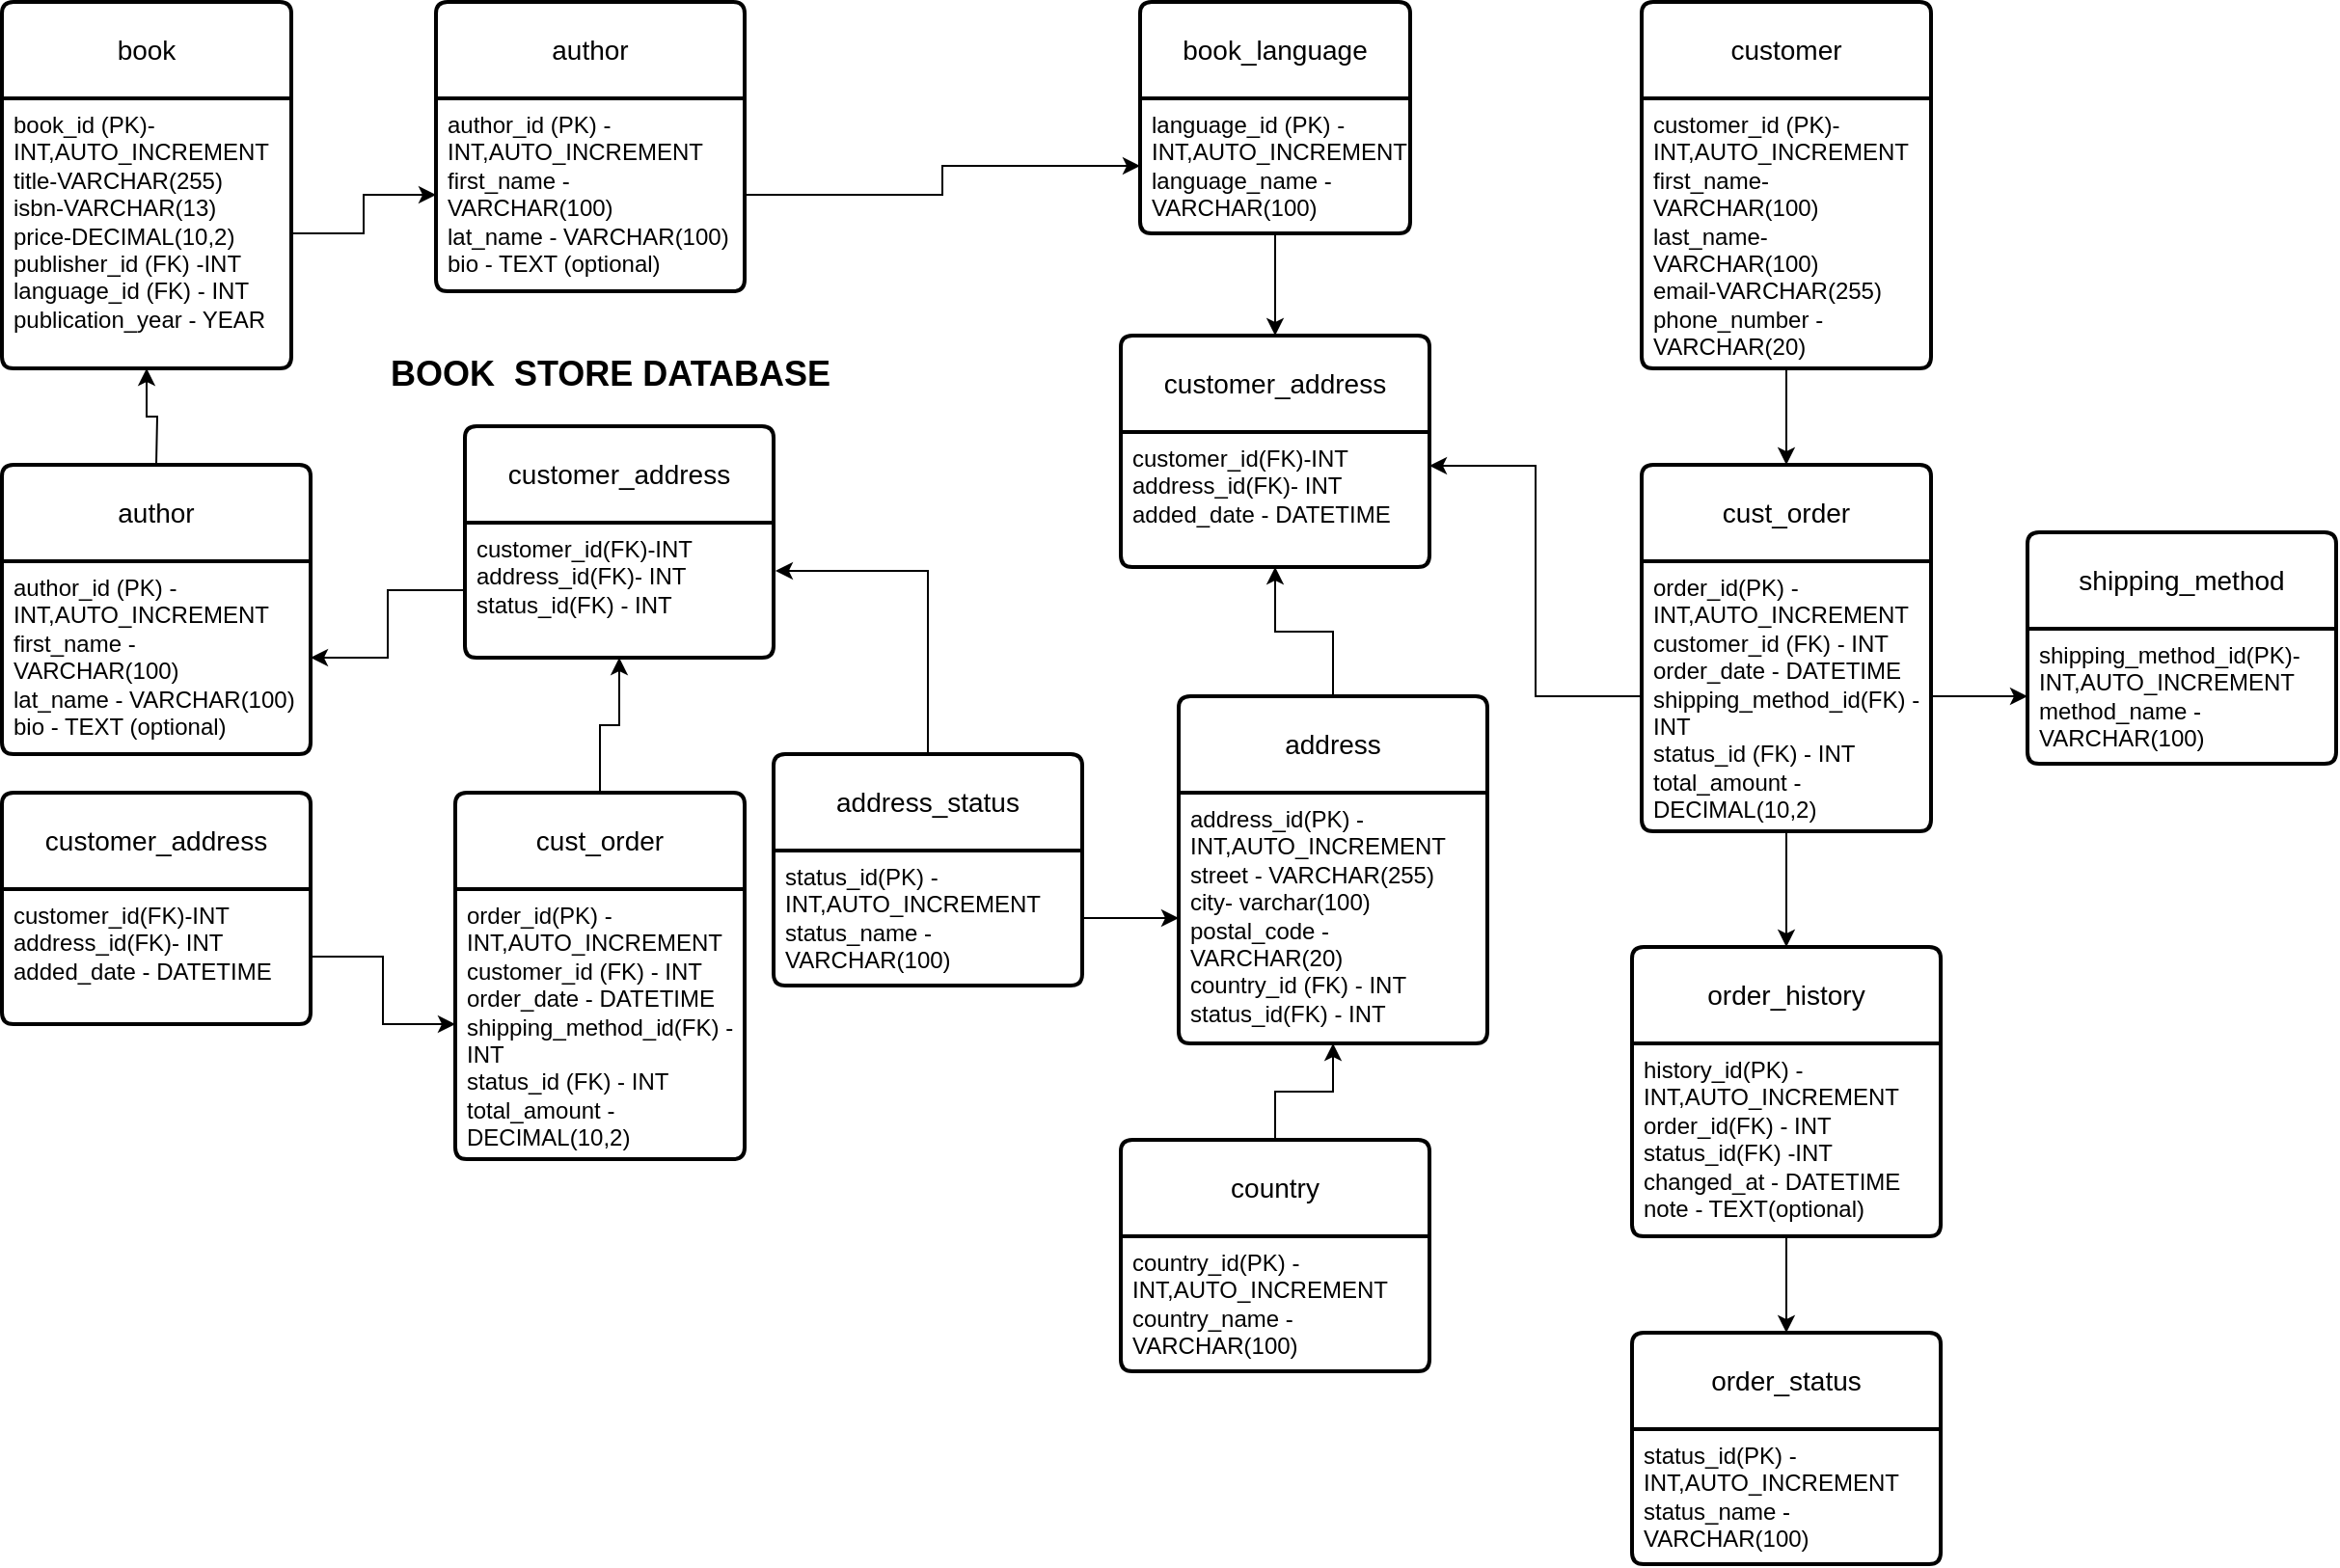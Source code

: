 <mxfile version="26.2.12">
  <diagram name="Page-1" id="zcGo8ZKz6vd4txAli94Q">
    <mxGraphModel grid="1" page="1" gridSize="10" guides="1" tooltips="1" connect="1" arrows="1" fold="1" pageScale="1" pageWidth="850" pageHeight="1100" math="0" shadow="0">
      <root>
        <mxCell id="0" />
        <mxCell id="1" parent="0" />
        <mxCell id="oled7UmUhslEgD_XcxZ6-2" value="book" style="swimlane;childLayout=stackLayout;horizontal=1;startSize=50;horizontalStack=0;rounded=1;fontSize=14;fontStyle=0;strokeWidth=2;resizeParent=0;resizeLast=1;shadow=0;dashed=0;align=center;arcSize=4;whiteSpace=wrap;html=1;" vertex="1" parent="1">
          <mxGeometry x="40" y="40" width="150" height="190" as="geometry" />
        </mxCell>
        <mxCell id="oled7UmUhslEgD_XcxZ6-3" value="book_id (PK)-INT,AUTO_INCREMENT&lt;div&gt;title-VARCHAR(255)&lt;/div&gt;&lt;div&gt;isbn-VARCHAR(13)&lt;/div&gt;&lt;div&gt;price-DECIMAL(10,2)&lt;/div&gt;&lt;div&gt;publisher_id (FK) -INT&lt;/div&gt;&lt;div&gt;language_id (FK) - INT&lt;/div&gt;&lt;div&gt;publication_year - YEAR&lt;/div&gt;" style="align=left;strokeColor=none;fillColor=none;spacingLeft=4;spacingRight=4;fontSize=12;verticalAlign=top;resizable=0;rotatable=0;part=1;html=1;whiteSpace=wrap;" vertex="1" parent="oled7UmUhslEgD_XcxZ6-2">
          <mxGeometry y="50" width="150" height="140" as="geometry" />
        </mxCell>
        <mxCell id="oled7UmUhslEgD_XcxZ6-5" value="author" style="swimlane;childLayout=stackLayout;horizontal=1;startSize=50;horizontalStack=0;rounded=1;fontSize=14;fontStyle=0;strokeWidth=2;resizeParent=0;resizeLast=1;shadow=0;dashed=0;align=center;arcSize=4;whiteSpace=wrap;html=1;" vertex="1" parent="1">
          <mxGeometry x="265" y="40" width="160" height="150" as="geometry" />
        </mxCell>
        <mxCell id="oled7UmUhslEgD_XcxZ6-6" value="author_id (PK) - INT,AUTO_INCREMENT&lt;div&gt;first_name - VARCHAR(100)&lt;/div&gt;&lt;div&gt;lat_name - VARCHAR(100)&lt;/div&gt;&lt;div&gt;bio - TEXT (optional)&lt;/div&gt;" style="align=left;strokeColor=none;fillColor=none;spacingLeft=4;spacingRight=4;fontSize=12;verticalAlign=top;resizable=0;rotatable=0;part=1;html=1;whiteSpace=wrap;" vertex="1" parent="oled7UmUhslEgD_XcxZ6-5">
          <mxGeometry y="50" width="160" height="100" as="geometry" />
        </mxCell>
        <mxCell id="oled7UmUhslEgD_XcxZ6-11" value="book_language" style="swimlane;childLayout=stackLayout;horizontal=1;startSize=50;horizontalStack=0;rounded=1;fontSize=14;fontStyle=0;strokeWidth=2;resizeParent=0;resizeLast=1;shadow=0;dashed=0;align=center;arcSize=4;whiteSpace=wrap;html=1;" vertex="1" parent="1">
          <mxGeometry x="630" y="40" width="140" height="120" as="geometry" />
        </mxCell>
        <mxCell id="oled7UmUhslEgD_XcxZ6-12" value="language_id (PK) - INT,AUTO_INCREMENT&lt;div&gt;language_name - VARCHAR(100)&lt;/div&gt;" style="align=left;strokeColor=none;fillColor=none;spacingLeft=4;spacingRight=4;fontSize=12;verticalAlign=top;resizable=0;rotatable=0;part=1;html=1;whiteSpace=wrap;" vertex="1" parent="oled7UmUhslEgD_XcxZ6-11">
          <mxGeometry y="50" width="140" height="70" as="geometry" />
        </mxCell>
        <mxCell id="oled7UmUhslEgD_XcxZ6-17" value="customer" style="swimlane;childLayout=stackLayout;horizontal=1;startSize=50;horizontalStack=0;rounded=1;fontSize=14;fontStyle=0;strokeWidth=2;resizeParent=0;resizeLast=1;shadow=0;dashed=0;align=center;arcSize=4;whiteSpace=wrap;html=1;" vertex="1" parent="1">
          <mxGeometry x="890" y="40" width="150" height="190" as="geometry" />
        </mxCell>
        <mxCell id="oled7UmUhslEgD_XcxZ6-18" value="customer_id (PK)-INT,AUTO_INCREMENT&lt;div&gt;first_name-VARCHAR(100)&lt;/div&gt;&lt;div&gt;last_name-VARCHAR(100)&lt;/div&gt;&lt;div&gt;email-VARCHAR(255)&lt;/div&gt;&lt;div&gt;phone_number - VARCHAR(20)&lt;/div&gt;" style="align=left;strokeColor=none;fillColor=none;spacingLeft=4;spacingRight=4;fontSize=12;verticalAlign=top;resizable=0;rotatable=0;part=1;html=1;whiteSpace=wrap;" vertex="1" parent="oled7UmUhslEgD_XcxZ6-17">
          <mxGeometry y="50" width="150" height="140" as="geometry" />
        </mxCell>
        <mxCell id="7qd3vkHu0DefnyJ5vtt9-50" value="" style="edgeStyle=orthogonalEdgeStyle;rounded=0;orthogonalLoop=1;jettySize=auto;html=1;" edge="1" parent="1" source="oled7UmUhslEgD_XcxZ6-29" target="oled7UmUhslEgD_XcxZ6-77">
          <mxGeometry relative="1" as="geometry" />
        </mxCell>
        <mxCell id="oled7UmUhslEgD_XcxZ6-29" value="address" style="swimlane;childLayout=stackLayout;horizontal=1;startSize=50;horizontalStack=0;rounded=1;fontSize=14;fontStyle=0;strokeWidth=2;resizeParent=0;resizeLast=1;shadow=0;dashed=0;align=center;arcSize=4;whiteSpace=wrap;html=1;" vertex="1" parent="1">
          <mxGeometry x="650" y="400" width="160" height="180" as="geometry" />
        </mxCell>
        <mxCell id="oled7UmUhslEgD_XcxZ6-30" value="address_id(PK) -INT,AUTO_INCREMENT&lt;div&gt;street - VARCHAR(255)&lt;/div&gt;&lt;div&gt;city- varchar(100)&lt;/div&gt;&lt;div&gt;postal_code - VARCHAR(20)&lt;/div&gt;&lt;div&gt;country_id (FK) - INT&lt;/div&gt;&lt;div&gt;status_id(FK) - INT&lt;/div&gt;" style="align=left;strokeColor=none;fillColor=none;spacingLeft=4;spacingRight=4;fontSize=12;verticalAlign=top;resizable=0;rotatable=0;part=1;html=1;whiteSpace=wrap;" vertex="1" parent="oled7UmUhslEgD_XcxZ6-29">
          <mxGeometry y="50" width="160" height="130" as="geometry" />
        </mxCell>
        <mxCell id="oled7UmUhslEgD_XcxZ6-33" value="customer_address" style="swimlane;childLayout=stackLayout;horizontal=1;startSize=50;horizontalStack=0;rounded=1;fontSize=14;fontStyle=0;strokeWidth=2;resizeParent=0;resizeLast=1;shadow=0;dashed=0;align=center;arcSize=4;whiteSpace=wrap;html=1;" vertex="1" parent="1">
          <mxGeometry x="280" y="260" width="160" height="120" as="geometry" />
        </mxCell>
        <mxCell id="oled7UmUhslEgD_XcxZ6-34" value="customer_id(FK)-INT&lt;div&gt;address_id(FK)- INT&lt;/div&gt;&lt;div&gt;status_id(FK) - INT&lt;/div&gt;" style="align=left;strokeColor=none;fillColor=none;spacingLeft=4;spacingRight=4;fontSize=12;verticalAlign=top;resizable=0;rotatable=0;part=1;html=1;whiteSpace=wrap;" vertex="1" parent="oled7UmUhslEgD_XcxZ6-33">
          <mxGeometry y="50" width="160" height="70" as="geometry" />
        </mxCell>
        <mxCell id="7qd3vkHu0DefnyJ5vtt9-59" value="" style="edgeStyle=orthogonalEdgeStyle;rounded=0;orthogonalLoop=1;jettySize=auto;html=1;" edge="1" parent="1" source="oled7UmUhslEgD_XcxZ6-35" target="oled7UmUhslEgD_XcxZ6-30">
          <mxGeometry relative="1" as="geometry" />
        </mxCell>
        <mxCell id="oled7UmUhslEgD_XcxZ6-35" value="country" style="swimlane;childLayout=stackLayout;horizontal=1;startSize=50;horizontalStack=0;rounded=1;fontSize=14;fontStyle=0;strokeWidth=2;resizeParent=0;resizeLast=1;shadow=0;dashed=0;align=center;arcSize=4;whiteSpace=wrap;html=1;" vertex="1" parent="1">
          <mxGeometry x="620" y="630" width="160" height="120" as="geometry" />
        </mxCell>
        <mxCell id="oled7UmUhslEgD_XcxZ6-36" value="country_id(PK) - INT,AUTO_INCREMENT&lt;div&gt;country_name - VARCHAR(100)&lt;/div&gt;&lt;div&gt;&lt;br&gt;&lt;/div&gt;" style="align=left;strokeColor=none;fillColor=none;spacingLeft=4;spacingRight=4;fontSize=12;verticalAlign=top;resizable=0;rotatable=0;part=1;html=1;whiteSpace=wrap;" vertex="1" parent="oled7UmUhslEgD_XcxZ6-35">
          <mxGeometry y="50" width="160" height="70" as="geometry" />
        </mxCell>
        <mxCell id="oled7UmUhslEgD_XcxZ6-43" value="order_history" style="swimlane;childLayout=stackLayout;horizontal=1;startSize=50;horizontalStack=0;rounded=1;fontSize=14;fontStyle=0;strokeWidth=2;resizeParent=0;resizeLast=1;shadow=0;dashed=0;align=center;arcSize=4;whiteSpace=wrap;html=1;" vertex="1" parent="1">
          <mxGeometry x="885" y="530" width="160" height="150" as="geometry" />
        </mxCell>
        <mxCell id="oled7UmUhslEgD_XcxZ6-44" value="history_id(PK) - INT,AUTO_INCREMENT&lt;div&gt;order_id(FK) - INT&lt;/div&gt;&lt;div&gt;status_id(FK) -INT&lt;/div&gt;&lt;div&gt;changed_at - DATETIME&lt;/div&gt;&lt;div&gt;note - TEXT(optional)&lt;/div&gt;" style="align=left;strokeColor=none;fillColor=none;spacingLeft=4;spacingRight=4;fontSize=12;verticalAlign=top;resizable=0;rotatable=0;part=1;html=1;whiteSpace=wrap;" vertex="1" parent="oled7UmUhslEgD_XcxZ6-43">
          <mxGeometry y="50" width="160" height="100" as="geometry" />
        </mxCell>
        <mxCell id="oled7UmUhslEgD_XcxZ6-45" value="order_status" style="swimlane;childLayout=stackLayout;horizontal=1;startSize=50;horizontalStack=0;rounded=1;fontSize=14;fontStyle=0;strokeWidth=2;resizeParent=0;resizeLast=1;shadow=0;dashed=0;align=center;arcSize=4;whiteSpace=wrap;html=1;" vertex="1" parent="1">
          <mxGeometry x="885" y="730" width="160" height="120" as="geometry" />
        </mxCell>
        <mxCell id="oled7UmUhslEgD_XcxZ6-46" value="status_id(PK) - INT,AUTO_INCREMENT&lt;div&gt;status_name - VARCHAR(100)&lt;/div&gt;" style="align=left;strokeColor=none;fillColor=none;spacingLeft=4;spacingRight=4;fontSize=12;verticalAlign=top;resizable=0;rotatable=0;part=1;html=1;whiteSpace=wrap;" vertex="1" parent="oled7UmUhslEgD_XcxZ6-45">
          <mxGeometry y="50" width="160" height="70" as="geometry" />
        </mxCell>
        <mxCell id="oled7UmUhslEgD_XcxZ6-74" value="cust_order" style="swimlane;childLayout=stackLayout;horizontal=1;startSize=50;horizontalStack=0;rounded=1;fontSize=14;fontStyle=0;strokeWidth=2;resizeParent=0;resizeLast=1;shadow=0;dashed=0;align=center;arcSize=4;whiteSpace=wrap;html=1;" vertex="1" parent="1">
          <mxGeometry x="890" y="280" width="150" height="190" as="geometry" />
        </mxCell>
        <mxCell id="oled7UmUhslEgD_XcxZ6-75" value="order_id(PK) - INT,AUTO_INCREMENT&lt;div&gt;customer_id (FK) - INT&lt;/div&gt;&lt;div&gt;order_date - DATETIME&lt;/div&gt;&lt;div&gt;shipping_method_id(FK) -INT&lt;/div&gt;&lt;div&gt;status_id (FK) - INT&lt;/div&gt;&lt;div&gt;total_amount - DECIMAL(10,2)&lt;/div&gt;" style="align=left;strokeColor=none;fillColor=none;spacingLeft=4;spacingRight=4;fontSize=12;verticalAlign=top;resizable=0;rotatable=0;part=1;html=1;whiteSpace=wrap;" vertex="1" parent="oled7UmUhslEgD_XcxZ6-74">
          <mxGeometry y="50" width="150" height="140" as="geometry" />
        </mxCell>
        <mxCell id="oled7UmUhslEgD_XcxZ6-76" value="customer_address" style="swimlane;childLayout=stackLayout;horizontal=1;startSize=50;horizontalStack=0;rounded=1;fontSize=14;fontStyle=0;strokeWidth=2;resizeParent=0;resizeLast=1;shadow=0;dashed=0;align=center;arcSize=4;whiteSpace=wrap;html=1;" vertex="1" parent="1">
          <mxGeometry x="620" y="213" width="160" height="120" as="geometry" />
        </mxCell>
        <mxCell id="oled7UmUhslEgD_XcxZ6-77" value="customer_id(FK)-INT&lt;div&gt;address_id(FK)- INT&lt;/div&gt;&lt;div&gt;added_date - DATETIME&lt;/div&gt;" style="align=left;strokeColor=none;fillColor=none;spacingLeft=4;spacingRight=4;fontSize=12;verticalAlign=top;resizable=0;rotatable=0;part=1;html=1;whiteSpace=wrap;" vertex="1" parent="oled7UmUhslEgD_XcxZ6-76">
          <mxGeometry y="50" width="160" height="70" as="geometry" />
        </mxCell>
        <mxCell id="oled7UmUhslEgD_XcxZ6-78" value="author" style="swimlane;childLayout=stackLayout;horizontal=1;startSize=50;horizontalStack=0;rounded=1;fontSize=14;fontStyle=0;strokeWidth=2;resizeParent=0;resizeLast=1;shadow=0;dashed=0;align=center;arcSize=4;whiteSpace=wrap;html=1;" vertex="1" parent="1">
          <mxGeometry x="40" y="280" width="160" height="150" as="geometry" />
        </mxCell>
        <mxCell id="oled7UmUhslEgD_XcxZ6-79" value="author_id (PK) - INT,AUTO_INCREMENT&lt;div&gt;first_name - VARCHAR(100)&lt;/div&gt;&lt;div&gt;lat_name - VARCHAR(100)&lt;/div&gt;&lt;div&gt;bio - TEXT (optional)&lt;/div&gt;" style="align=left;strokeColor=none;fillColor=none;spacingLeft=4;spacingRight=4;fontSize=12;verticalAlign=top;resizable=0;rotatable=0;part=1;html=1;whiteSpace=wrap;" vertex="1" parent="oled7UmUhslEgD_XcxZ6-78">
          <mxGeometry y="50" width="160" height="100" as="geometry" />
        </mxCell>
        <mxCell id="7qd3vkHu0DefnyJ5vtt9-20" value="" style="edgeStyle=orthogonalEdgeStyle;rounded=0;orthogonalLoop=1;jettySize=auto;html=1;" edge="1" parent="1" target="oled7UmUhslEgD_XcxZ6-3">
          <mxGeometry relative="1" as="geometry">
            <mxPoint x="120" y="280" as="sourcePoint" />
          </mxGeometry>
        </mxCell>
        <mxCell id="7qd3vkHu0DefnyJ5vtt9-26" value="customer_address" style="swimlane;childLayout=stackLayout;horizontal=1;startSize=50;horizontalStack=0;rounded=1;fontSize=14;fontStyle=0;strokeWidth=2;resizeParent=0;resizeLast=1;shadow=0;dashed=0;align=center;arcSize=4;whiteSpace=wrap;html=1;" vertex="1" parent="1">
          <mxGeometry x="40" y="450" width="160" height="120" as="geometry" />
        </mxCell>
        <mxCell id="7qd3vkHu0DefnyJ5vtt9-27" value="customer_id(FK)-INT&lt;div&gt;address_id(FK)- INT&lt;/div&gt;&lt;div&gt;added_date - DATETIME&lt;/div&gt;" style="align=left;strokeColor=none;fillColor=none;spacingLeft=4;spacingRight=4;fontSize=12;verticalAlign=top;resizable=0;rotatable=0;part=1;html=1;whiteSpace=wrap;" vertex="1" parent="7qd3vkHu0DefnyJ5vtt9-26">
          <mxGeometry y="50" width="160" height="70" as="geometry" />
        </mxCell>
        <mxCell id="7qd3vkHu0DefnyJ5vtt9-49" value="" style="edgeStyle=orthogonalEdgeStyle;rounded=0;orthogonalLoop=1;jettySize=auto;html=1;" edge="1" parent="1" source="7qd3vkHu0DefnyJ5vtt9-28" target="oled7UmUhslEgD_XcxZ6-34">
          <mxGeometry relative="1" as="geometry" />
        </mxCell>
        <mxCell id="7qd3vkHu0DefnyJ5vtt9-28" value="cust_order" style="swimlane;childLayout=stackLayout;horizontal=1;startSize=50;horizontalStack=0;rounded=1;fontSize=14;fontStyle=0;strokeWidth=2;resizeParent=0;resizeLast=1;shadow=0;dashed=0;align=center;arcSize=4;whiteSpace=wrap;html=1;" vertex="1" parent="1">
          <mxGeometry x="275" y="450" width="150" height="190" as="geometry" />
        </mxCell>
        <mxCell id="7qd3vkHu0DefnyJ5vtt9-29" value="order_id(PK) - INT,AUTO_INCREMENT&lt;div&gt;customer_id (FK) - INT&lt;/div&gt;&lt;div&gt;order_date - DATETIME&lt;/div&gt;&lt;div&gt;shipping_method_id(FK) -INT&lt;/div&gt;&lt;div&gt;status_id (FK) - INT&lt;/div&gt;&lt;div&gt;total_amount - DECIMAL(10,2)&lt;/div&gt;" style="align=left;strokeColor=none;fillColor=none;spacingLeft=4;spacingRight=4;fontSize=12;verticalAlign=top;resizable=0;rotatable=0;part=1;html=1;whiteSpace=wrap;" vertex="1" parent="7qd3vkHu0DefnyJ5vtt9-28">
          <mxGeometry y="50" width="150" height="140" as="geometry" />
        </mxCell>
        <mxCell id="7qd3vkHu0DefnyJ5vtt9-34" value="&lt;font style=&quot;font-size: 18px;&quot;&gt;&lt;b style=&quot;&quot;&gt;BOOK&amp;nbsp; STORE DATABASE&lt;/b&gt;&lt;/font&gt;" style="text;html=1;align=center;verticalAlign=middle;resizable=0;points=[];autosize=1;strokeColor=none;fillColor=none;" vertex="1" parent="1">
          <mxGeometry x="230" y="213" width="250" height="40" as="geometry" />
        </mxCell>
        <mxCell id="7qd3vkHu0DefnyJ5vtt9-39" value="" style="edgeStyle=orthogonalEdgeStyle;rounded=0;orthogonalLoop=1;jettySize=auto;html=1;" edge="1" parent="1" source="oled7UmUhslEgD_XcxZ6-6" target="oled7UmUhslEgD_XcxZ6-12">
          <mxGeometry relative="1" as="geometry" />
        </mxCell>
        <mxCell id="7qd3vkHu0DefnyJ5vtt9-40" value="" style="edgeStyle=orthogonalEdgeStyle;rounded=0;orthogonalLoop=1;jettySize=auto;html=1;" edge="1" parent="1" source="oled7UmUhslEgD_XcxZ6-3" target="oled7UmUhslEgD_XcxZ6-6">
          <mxGeometry relative="1" as="geometry" />
        </mxCell>
        <mxCell id="7qd3vkHu0DefnyJ5vtt9-45" value="" style="edgeStyle=orthogonalEdgeStyle;rounded=0;orthogonalLoop=1;jettySize=auto;html=1;" edge="1" parent="1" source="oled7UmUhslEgD_XcxZ6-12" target="oled7UmUhslEgD_XcxZ6-76">
          <mxGeometry relative="1" as="geometry" />
        </mxCell>
        <mxCell id="7qd3vkHu0DefnyJ5vtt9-46" value="" style="edgeStyle=orthogonalEdgeStyle;rounded=0;orthogonalLoop=1;jettySize=auto;html=1;" edge="1" parent="1" source="7qd3vkHu0DefnyJ5vtt9-27" target="7qd3vkHu0DefnyJ5vtt9-29">
          <mxGeometry relative="1" as="geometry" />
        </mxCell>
        <mxCell id="7qd3vkHu0DefnyJ5vtt9-48" value="" style="edgeStyle=orthogonalEdgeStyle;rounded=0;orthogonalLoop=1;jettySize=auto;html=1;" edge="1" parent="1" source="oled7UmUhslEgD_XcxZ6-34" target="oled7UmUhslEgD_XcxZ6-79">
          <mxGeometry relative="1" as="geometry" />
        </mxCell>
        <mxCell id="7qd3vkHu0DefnyJ5vtt9-54" value="" style="edgeStyle=orthogonalEdgeStyle;rounded=0;orthogonalLoop=1;jettySize=auto;html=1;" edge="1" parent="1" source="oled7UmUhslEgD_XcxZ6-18" target="oled7UmUhslEgD_XcxZ6-74">
          <mxGeometry relative="1" as="geometry" />
        </mxCell>
        <mxCell id="7qd3vkHu0DefnyJ5vtt9-61" value="" style="edgeStyle=orthogonalEdgeStyle;rounded=0;orthogonalLoop=1;jettySize=auto;html=1;" edge="1" parent="1" source="oled7UmUhslEgD_XcxZ6-75" target="oled7UmUhslEgD_XcxZ6-43">
          <mxGeometry relative="1" as="geometry" />
        </mxCell>
        <mxCell id="7qd3vkHu0DefnyJ5vtt9-62" value="" style="edgeStyle=orthogonalEdgeStyle;rounded=0;orthogonalLoop=1;jettySize=auto;html=1;" edge="1" parent="1" source="oled7UmUhslEgD_XcxZ6-44" target="oled7UmUhslEgD_XcxZ6-45">
          <mxGeometry relative="1" as="geometry" />
        </mxCell>
        <mxCell id="7qd3vkHu0DefnyJ5vtt9-63" value="shipping_method" style="swimlane;childLayout=stackLayout;horizontal=1;startSize=50;horizontalStack=0;rounded=1;fontSize=14;fontStyle=0;strokeWidth=2;resizeParent=0;resizeLast=1;shadow=0;dashed=0;align=center;arcSize=4;whiteSpace=wrap;html=1;" vertex="1" parent="1">
          <mxGeometry x="1090" y="315" width="160" height="120" as="geometry" />
        </mxCell>
        <mxCell id="7qd3vkHu0DefnyJ5vtt9-64" value="shipping_method_id(PK)-INT,AUTO_INCREMENT&lt;div&gt;method_name -VARCHAR(100)&lt;/div&gt;" style="align=left;strokeColor=none;fillColor=none;spacingLeft=4;spacingRight=4;fontSize=12;verticalAlign=top;resizable=0;rotatable=0;part=1;html=1;whiteSpace=wrap;" vertex="1" parent="7qd3vkHu0DefnyJ5vtt9-63">
          <mxGeometry y="50" width="160" height="70" as="geometry" />
        </mxCell>
        <mxCell id="7qd3vkHu0DefnyJ5vtt9-65" value="" style="edgeStyle=orthogonalEdgeStyle;rounded=0;orthogonalLoop=1;jettySize=auto;html=1;" edge="1" parent="1" source="oled7UmUhslEgD_XcxZ6-75" target="7qd3vkHu0DefnyJ5vtt9-64">
          <mxGeometry relative="1" as="geometry" />
        </mxCell>
        <mxCell id="7qd3vkHu0DefnyJ5vtt9-67" value="address_status" style="swimlane;childLayout=stackLayout;horizontal=1;startSize=50;horizontalStack=0;rounded=1;fontSize=14;fontStyle=0;strokeWidth=2;resizeParent=0;resizeLast=1;shadow=0;dashed=0;align=center;arcSize=4;whiteSpace=wrap;html=1;" vertex="1" parent="1">
          <mxGeometry x="440" y="430" width="160" height="120" as="geometry" />
        </mxCell>
        <mxCell id="7qd3vkHu0DefnyJ5vtt9-68" value="status_id(PK) - INT,AUTO_INCREMENT&lt;div&gt;status_name - VARCHAR(100)&lt;/div&gt;&lt;div&gt;&lt;br&gt;&lt;/div&gt;" style="align=left;strokeColor=none;fillColor=none;spacingLeft=4;spacingRight=4;fontSize=12;verticalAlign=top;resizable=0;rotatable=0;part=1;html=1;whiteSpace=wrap;" vertex="1" parent="7qd3vkHu0DefnyJ5vtt9-67">
          <mxGeometry y="50" width="160" height="70" as="geometry" />
        </mxCell>
        <mxCell id="7qd3vkHu0DefnyJ5vtt9-70" value="" style="edgeStyle=orthogonalEdgeStyle;rounded=0;orthogonalLoop=1;jettySize=auto;html=1;" edge="1" parent="1" source="7qd3vkHu0DefnyJ5vtt9-68" target="oled7UmUhslEgD_XcxZ6-30">
          <mxGeometry relative="1" as="geometry" />
        </mxCell>
        <mxCell id="7qd3vkHu0DefnyJ5vtt9-76" style="edgeStyle=orthogonalEdgeStyle;rounded=0;orthogonalLoop=1;jettySize=auto;html=1;entryX=1.006;entryY=0.357;entryDx=0;entryDy=0;entryPerimeter=0;" edge="1" parent="1" source="7qd3vkHu0DefnyJ5vtt9-67" target="oled7UmUhslEgD_XcxZ6-34">
          <mxGeometry relative="1" as="geometry" />
        </mxCell>
        <mxCell id="7qd3vkHu0DefnyJ5vtt9-78" style="edgeStyle=orthogonalEdgeStyle;rounded=0;orthogonalLoop=1;jettySize=auto;html=1;entryX=1;entryY=0.25;entryDx=0;entryDy=0;" edge="1" parent="1" source="oled7UmUhslEgD_XcxZ6-75" target="oled7UmUhslEgD_XcxZ6-77">
          <mxGeometry relative="1" as="geometry" />
        </mxCell>
      </root>
    </mxGraphModel>
  </diagram>
</mxfile>
